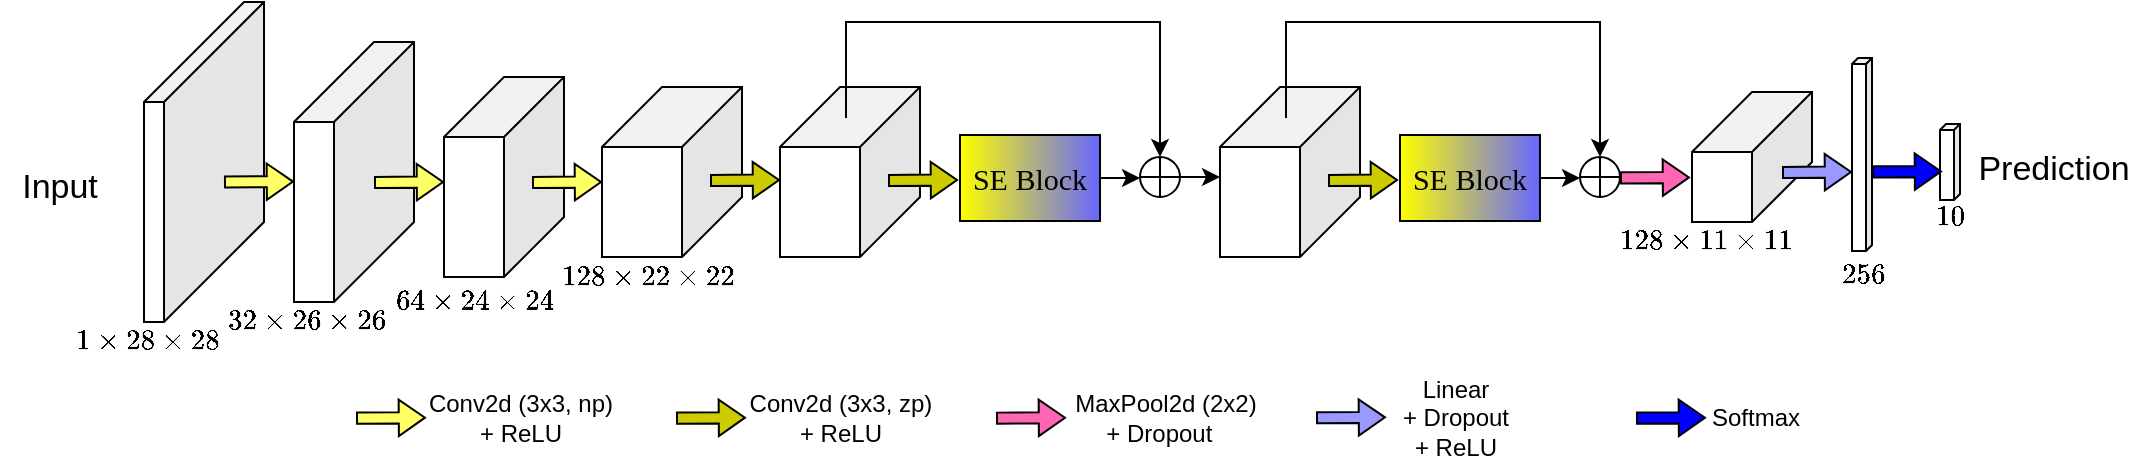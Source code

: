 <mxfile version="24.7.17">
  <diagram name="Page-1" id="o4YWdRMa8K86-Jc2KkDb">
    <mxGraphModel dx="1436" dy="844" grid="1" gridSize="10" guides="1" tooltips="1" connect="1" arrows="1" fold="1" page="1" pageScale="1" pageWidth="1600" pageHeight="1200" math="1" shadow="0">
      <root>
        <mxCell id="0" />
        <mxCell id="1" parent="0" />
        <mxCell id="pO6jRp4aYSnoFD_IeGAb-1" value="" style="shape=cube;whiteSpace=wrap;html=1;boundedLbl=1;backgroundOutline=1;darkOpacity=0.05;darkOpacity2=0.1;size=50;flipH=1;" parent="1" vertex="1">
          <mxGeometry x="402" y="520" width="60" height="160" as="geometry" />
        </mxCell>
        <mxCell id="pO6jRp4aYSnoFD_IeGAb-4" value="" style="shape=cube;whiteSpace=wrap;html=1;boundedLbl=1;backgroundOutline=1;darkOpacity=0.05;darkOpacity2=0.1;size=40;flipH=1;" parent="1" vertex="1">
          <mxGeometry x="477" y="540" width="60" height="130" as="geometry" />
        </mxCell>
        <mxCell id="pO6jRp4aYSnoFD_IeGAb-5" value="" style="shape=cube;whiteSpace=wrap;html=1;boundedLbl=1;backgroundOutline=1;darkOpacity=0.05;darkOpacity2=0.1;size=30;flipH=1;" parent="1" vertex="1">
          <mxGeometry x="552" y="557.5" width="60" height="100" as="geometry" />
        </mxCell>
        <mxCell id="pO6jRp4aYSnoFD_IeGAb-6" value="" style="shape=cube;whiteSpace=wrap;html=1;boundedLbl=1;backgroundOutline=1;darkOpacity=0.05;darkOpacity2=0.1;size=30;flipH=1;" parent="1" vertex="1">
          <mxGeometry x="720" y="562.5" width="70" height="85" as="geometry" />
        </mxCell>
        <mxCell id="pO6jRp4aYSnoFD_IeGAb-10" value="" style="shape=cube;whiteSpace=wrap;html=1;boundedLbl=1;backgroundOutline=1;darkOpacity=0.05;darkOpacity2=0.1;size=30;flipH=1;" parent="1" vertex="1">
          <mxGeometry x="1176" y="565" width="60" height="65" as="geometry" />
        </mxCell>
        <mxCell id="pO6jRp4aYSnoFD_IeGAb-12" value="" style="shape=cube;whiteSpace=wrap;html=1;boundedLbl=1;backgroundOutline=1;darkOpacity=0.05;darkOpacity2=0.1;size=3;flipH=1;" parent="1" vertex="1">
          <mxGeometry x="1256" y="548" width="10" height="96.5" as="geometry" />
        </mxCell>
        <mxCell id="pO6jRp4aYSnoFD_IeGAb-13" value="" style="shape=cube;whiteSpace=wrap;html=1;boundedLbl=1;backgroundOutline=1;darkOpacity=0.05;darkOpacity2=0.1;size=3;flipH=1;" parent="1" vertex="1">
          <mxGeometry x="1300" y="581" width="10" height="38" as="geometry" />
        </mxCell>
        <mxCell id="pO6jRp4aYSnoFD_IeGAb-20" value="" style="shape=flexArrow;endArrow=classic;html=1;rounded=0;width=5.556;endSize=4.038;endWidth=11.63;fillColor=#FFFF66;fillStyle=solid;" parent="1" edge="1">
          <mxGeometry width="50" height="50" relative="1" as="geometry">
            <mxPoint x="442" y="610" as="sourcePoint" />
            <mxPoint x="477" y="609.77" as="targetPoint" />
          </mxGeometry>
        </mxCell>
        <mxCell id="pO6jRp4aYSnoFD_IeGAb-21" value="" style="shape=flexArrow;endArrow=classic;html=1;rounded=0;width=5.556;endSize=4.038;endWidth=11.63;fillColor=#FFFF66;fillStyle=solid;" parent="1" edge="1">
          <mxGeometry width="50" height="50" relative="1" as="geometry">
            <mxPoint x="517" y="610.23" as="sourcePoint" />
            <mxPoint x="552" y="610" as="targetPoint" />
          </mxGeometry>
        </mxCell>
        <mxCell id="pO6jRp4aYSnoFD_IeGAb-23" value="" style="shape=flexArrow;endArrow=classic;html=1;rounded=0;width=5.556;endSize=4.038;endWidth=11.63;fillColor=#CCCC00;fillStyle=solid;" parent="1" edge="1">
          <mxGeometry width="50" height="50" relative="1" as="geometry">
            <mxPoint x="774" y="609.23" as="sourcePoint" />
            <mxPoint x="809" y="609.0" as="targetPoint" />
          </mxGeometry>
        </mxCell>
        <mxCell id="pO6jRp4aYSnoFD_IeGAb-24" value="" style="shape=flexArrow;endArrow=classic;html=1;rounded=0;width=5.556;endSize=4.038;endWidth=11.63;fillColor=#FFFF66;fillStyle=solid;" parent="1" edge="1">
          <mxGeometry width="50" height="50" relative="1" as="geometry">
            <mxPoint x="596" y="610.23" as="sourcePoint" />
            <mxPoint x="631" y="610" as="targetPoint" />
          </mxGeometry>
        </mxCell>
        <mxCell id="pO6jRp4aYSnoFD_IeGAb-29" value="" style="shape=flexArrow;endArrow=classic;html=1;rounded=0;width=5.556;endSize=4.038;endWidth=11.63;fillColor=#9999FF;fillStyle=solid;" parent="1" edge="1">
          <mxGeometry width="50" height="50" relative="1" as="geometry">
            <mxPoint x="1221" y="605.23" as="sourcePoint" />
            <mxPoint x="1256" y="605.0" as="targetPoint" />
          </mxGeometry>
        </mxCell>
        <mxCell id="pO6jRp4aYSnoFD_IeGAb-30" value="" style="shape=flexArrow;endArrow=classic;html=1;rounded=0;width=5.556;endSize=4.038;endWidth=11.63;fillColor=#0000FF;fillStyle=solid;" parent="1" edge="1">
          <mxGeometry width="50" height="50" relative="1" as="geometry">
            <mxPoint x="1266" y="604.94" as="sourcePoint" />
            <mxPoint x="1301" y="604.71" as="targetPoint" />
          </mxGeometry>
        </mxCell>
        <mxCell id="pO6jRp4aYSnoFD_IeGAb-32" value="&lt;font face=&quot;Times New Roman&quot; style=&quot;font-size: 14px;&quot;&gt;$$1 \times 28 \times 28$$&lt;/font&gt;" style="text;html=1;align=center;verticalAlign=middle;whiteSpace=wrap;rounded=0;fontSize=14;" parent="1" vertex="1">
          <mxGeometry x="360" y="680" width="87" height="20" as="geometry" />
        </mxCell>
        <mxCell id="pO6jRp4aYSnoFD_IeGAb-36" style="edgeStyle=orthogonalEdgeStyle;rounded=0;orthogonalLoop=1;jettySize=auto;html=1;exitX=1;exitY=0.5;exitDx=0;exitDy=0;entryX=0;entryY=0.5;entryDx=0;entryDy=0;" parent="1" source="pO6jRp4aYSnoFD_IeGAb-33" target="pO6jRp4aYSnoFD_IeGAb-38" edge="1">
          <mxGeometry relative="1" as="geometry">
            <mxPoint x="910" y="608.048" as="targetPoint" />
          </mxGeometry>
        </mxCell>
        <mxCell id="pO6jRp4aYSnoFD_IeGAb-33" value="&lt;font style=&quot;font-size: 15px;&quot; face=&quot;Times New Roman&quot;&gt;SE Block&lt;/font&gt;" style="rounded=0;whiteSpace=wrap;html=1;gradientColor=#6666FF;gradientDirection=east;fillColor=#FFFF00;" parent="1" vertex="1">
          <mxGeometry x="810" y="586.5" width="70" height="43" as="geometry" />
        </mxCell>
        <mxCell id="pO6jRp4aYSnoFD_IeGAb-41" style="edgeStyle=orthogonalEdgeStyle;rounded=0;orthogonalLoop=1;jettySize=auto;html=1;" parent="1" source="pO6jRp4aYSnoFD_IeGAb-38" edge="1">
          <mxGeometry relative="1" as="geometry">
            <mxPoint x="940" y="607.5" as="targetPoint" />
          </mxGeometry>
        </mxCell>
        <mxCell id="pO6jRp4aYSnoFD_IeGAb-38" value="" style="shape=orEllipse;perimeter=ellipsePerimeter;whiteSpace=wrap;html=1;backgroundOutline=1;" parent="1" vertex="1">
          <mxGeometry x="900" y="597.5" width="20" height="20" as="geometry" />
        </mxCell>
        <mxCell id="pO6jRp4aYSnoFD_IeGAb-40" value="" style="endArrow=classic;html=1;rounded=0;entryX=0.5;entryY=0;entryDx=0;entryDy=0;" parent="1" target="pO6jRp4aYSnoFD_IeGAb-38" edge="1">
          <mxGeometry width="50" height="50" relative="1" as="geometry">
            <mxPoint x="753" y="578" as="sourcePoint" />
            <mxPoint x="930" y="520" as="targetPoint" />
            <Array as="points">
              <mxPoint x="753" y="530" />
              <mxPoint x="910" y="530" />
            </Array>
          </mxGeometry>
        </mxCell>
        <mxCell id="pO6jRp4aYSnoFD_IeGAb-42" value="" style="shape=cube;whiteSpace=wrap;html=1;boundedLbl=1;backgroundOutline=1;darkOpacity=0.05;darkOpacity2=0.1;size=30;flipH=1;" parent="1" vertex="1">
          <mxGeometry x="940" y="562.5" width="70" height="85" as="geometry" />
        </mxCell>
        <mxCell id="pO6jRp4aYSnoFD_IeGAb-43" value="" style="shape=flexArrow;endArrow=classic;html=1;rounded=0;width=5.556;endSize=4.038;endWidth=11.63;fillColor=#CCCC00;fillStyle=solid;" parent="1" edge="1">
          <mxGeometry width="50" height="50" relative="1" as="geometry">
            <mxPoint x="994" y="609.23" as="sourcePoint" />
            <mxPoint x="1029" y="609.0" as="targetPoint" />
          </mxGeometry>
        </mxCell>
        <mxCell id="pO6jRp4aYSnoFD_IeGAb-44" style="edgeStyle=orthogonalEdgeStyle;rounded=0;orthogonalLoop=1;jettySize=auto;html=1;exitX=1;exitY=0.5;exitDx=0;exitDy=0;entryX=0;entryY=0.5;entryDx=0;entryDy=0;" parent="1" source="pO6jRp4aYSnoFD_IeGAb-45" target="pO6jRp4aYSnoFD_IeGAb-46" edge="1">
          <mxGeometry relative="1" as="geometry">
            <mxPoint x="1130" y="608.048" as="targetPoint" />
          </mxGeometry>
        </mxCell>
        <mxCell id="pO6jRp4aYSnoFD_IeGAb-45" value="&lt;font style=&quot;font-size: 15px;&quot; face=&quot;Times New Roman&quot;&gt;SE Block&lt;/font&gt;" style="rounded=0;whiteSpace=wrap;html=1;gradientColor=#6666FF;gradientDirection=east;fillColor=#FFFF00;" parent="1" vertex="1">
          <mxGeometry x="1030" y="586.5" width="70" height="43" as="geometry" />
        </mxCell>
        <mxCell id="pO6jRp4aYSnoFD_IeGAb-46" value="" style="shape=orEllipse;perimeter=ellipsePerimeter;whiteSpace=wrap;html=1;backgroundOutline=1;" parent="1" vertex="1">
          <mxGeometry x="1120" y="597.5" width="20" height="20" as="geometry" />
        </mxCell>
        <mxCell id="pO6jRp4aYSnoFD_IeGAb-47" value="" style="endArrow=classic;html=1;rounded=0;entryX=0.5;entryY=0;entryDx=0;entryDy=0;" parent="1" target="pO6jRp4aYSnoFD_IeGAb-46" edge="1">
          <mxGeometry width="50" height="50" relative="1" as="geometry">
            <mxPoint x="973" y="578" as="sourcePoint" />
            <mxPoint x="1150" y="520" as="targetPoint" />
            <Array as="points">
              <mxPoint x="973" y="530" />
              <mxPoint x="1130" y="530" />
            </Array>
          </mxGeometry>
        </mxCell>
        <mxCell id="pO6jRp4aYSnoFD_IeGAb-50" value="" style="shape=cube;whiteSpace=wrap;html=1;boundedLbl=1;backgroundOutline=1;darkOpacity=0.05;darkOpacity2=0.1;size=30;flipH=1;" parent="1" vertex="1">
          <mxGeometry x="631" y="562.5" width="70" height="85" as="geometry" />
        </mxCell>
        <mxCell id="pO6jRp4aYSnoFD_IeGAb-51" value="" style="shape=flexArrow;endArrow=classic;html=1;rounded=0;width=5.556;endSize=4.038;endWidth=11.63;fillColor=#CCCC00;fillStyle=solid;" parent="1" edge="1">
          <mxGeometry width="50" height="50" relative="1" as="geometry">
            <mxPoint x="685" y="609.23" as="sourcePoint" />
            <mxPoint x="720" y="609.0" as="targetPoint" />
          </mxGeometry>
        </mxCell>
        <mxCell id="sG5wj0z9XJg78Puwtbhp-2" value="&lt;font face=&quot;Times New Roman&quot; style=&quot;font-size: 14px;&quot;&gt;$$32 \times 26 \times 26$$&lt;/font&gt;" style="text;html=1;align=center;verticalAlign=middle;whiteSpace=wrap;rounded=0;fontSize=14;" vertex="1" parent="1">
          <mxGeometry x="437" y="670" width="94" height="20" as="geometry" />
        </mxCell>
        <mxCell id="sG5wj0z9XJg78Puwtbhp-3" value="&lt;font face=&quot;Times New Roman&quot; style=&quot;font-size: 14px;&quot;&gt;$$64 \times 24 \times 24$$&lt;/font&gt;" style="text;html=1;align=center;verticalAlign=middle;whiteSpace=wrap;rounded=0;fontSize=14;" vertex="1" parent="1">
          <mxGeometry x="524" y="660" width="87" height="20" as="geometry" />
        </mxCell>
        <mxCell id="sG5wj0z9XJg78Puwtbhp-4" value="&lt;font face=&quot;Times New Roman&quot; style=&quot;font-size: 14px;&quot;&gt;$$128 \times 22 \times 22$$&lt;/font&gt;" style="text;html=1;align=center;verticalAlign=middle;whiteSpace=wrap;rounded=0;fontSize=14;" vertex="1" parent="1">
          <mxGeometry x="611" y="647.5" width="87" height="20" as="geometry" />
        </mxCell>
        <mxCell id="sG5wj0z9XJg78Puwtbhp-5" value="&lt;font face=&quot;Times New Roman&quot; style=&quot;font-size: 14px;&quot;&gt;$$128 \times 11 \times 11$$&lt;/font&gt;" style="text;html=1;align=center;verticalAlign=middle;whiteSpace=wrap;rounded=0;fontSize=14;" vertex="1" parent="1">
          <mxGeometry x="1140" y="630" width="87" height="20" as="geometry" />
        </mxCell>
        <mxCell id="sG5wj0z9XJg78Puwtbhp-6" value="&lt;font face=&quot;Times New Roman&quot; style=&quot;font-size: 14px;&quot;&gt;$$256$$&lt;/font&gt;" style="text;html=1;align=center;verticalAlign=middle;whiteSpace=wrap;rounded=0;fontSize=14;" vertex="1" parent="1">
          <mxGeometry x="1247.5" y="647" width="27" height="20" as="geometry" />
        </mxCell>
        <mxCell id="sG5wj0z9XJg78Puwtbhp-8" value="&lt;font face=&quot;Times New Roman&quot; style=&quot;font-size: 14px;&quot;&gt;$$10$$&lt;/font&gt;" style="text;html=1;align=center;verticalAlign=middle;whiteSpace=wrap;rounded=0;fontSize=14;" vertex="1" parent="1">
          <mxGeometry x="1291.5" y="617.5" width="27" height="20" as="geometry" />
        </mxCell>
        <mxCell id="sG5wj0z9XJg78Puwtbhp-10" value="" style="shape=flexArrow;endArrow=classic;html=1;rounded=0;width=5.556;endSize=4.038;endWidth=11.63;fillColor=#FF66B3;fillStyle=solid;" edge="1" parent="1">
          <mxGeometry width="50" height="50" relative="1" as="geometry">
            <mxPoint x="1140" y="607.94" as="sourcePoint" />
            <mxPoint x="1175" y="607.71" as="targetPoint" />
          </mxGeometry>
        </mxCell>
        <mxCell id="sG5wj0z9XJg78Puwtbhp-12" value="&lt;font style=&quot;font-size: 17px;&quot;&gt;Input&lt;/font&gt;" style="text;html=1;align=center;verticalAlign=middle;whiteSpace=wrap;rounded=0;fontFamily=Helvetica;" vertex="1" parent="1">
          <mxGeometry x="330" y="597.5" width="60" height="30" as="geometry" />
        </mxCell>
        <mxCell id="sG5wj0z9XJg78Puwtbhp-14" value="&lt;font style=&quot;font-size: 17px;&quot;&gt;Prediction&lt;/font&gt;" style="text;html=1;align=center;verticalAlign=middle;whiteSpace=wrap;rounded=0;fontFamily=Helvetica;" vertex="1" parent="1">
          <mxGeometry x="1318.5" y="589" width="75.5" height="30" as="geometry" />
        </mxCell>
        <mxCell id="sG5wj0z9XJg78Puwtbhp-23" value="" style="group" vertex="1" connectable="0" parent="1">
          <mxGeometry x="508" y="713" width="130" height="30" as="geometry" />
        </mxCell>
        <mxCell id="sG5wj0z9XJg78Puwtbhp-15" value="" style="shape=flexArrow;endArrow=classic;html=1;rounded=0;width=5.556;endSize=4.038;endWidth=11.63;fillColor=#FFFF66;fillStyle=solid;" edge="1" parent="sG5wj0z9XJg78Puwtbhp-23">
          <mxGeometry width="50" height="50" relative="1" as="geometry">
            <mxPoint y="15.06" as="sourcePoint" />
            <mxPoint x="35" y="14.83" as="targetPoint" />
          </mxGeometry>
        </mxCell>
        <mxCell id="sG5wj0z9XJg78Puwtbhp-21" value="Conv2d (3x3, np)&lt;div&gt;+ ReLU&lt;/div&gt;" style="text;html=1;align=center;verticalAlign=middle;whiteSpace=wrap;rounded=0;fontSize=12;" vertex="1" parent="sG5wj0z9XJg78Puwtbhp-23">
          <mxGeometry x="35" width="95" height="30" as="geometry" />
        </mxCell>
        <mxCell id="sG5wj0z9XJg78Puwtbhp-24" value="" style="group" vertex="1" connectable="0" parent="1">
          <mxGeometry x="668" y="713" width="130" height="30" as="geometry" />
        </mxCell>
        <mxCell id="sG5wj0z9XJg78Puwtbhp-17" value="" style="shape=flexArrow;endArrow=classic;html=1;rounded=0;width=5.556;endSize=4.038;endWidth=11.63;fillColor=#CCCC00;fillStyle=solid;" edge="1" parent="sG5wj0z9XJg78Puwtbhp-24">
          <mxGeometry width="50" height="50" relative="1" as="geometry">
            <mxPoint y="15.06" as="sourcePoint" />
            <mxPoint x="35" y="14.83" as="targetPoint" />
          </mxGeometry>
        </mxCell>
        <mxCell id="sG5wj0z9XJg78Puwtbhp-22" value="Conv2d (3x3, zp)&lt;div style=&quot;font-size: 12px;&quot;&gt;+ ReLU&lt;/div&gt;" style="text;html=1;align=center;verticalAlign=middle;whiteSpace=wrap;rounded=0;fontSize=12;" vertex="1" parent="sG5wj0z9XJg78Puwtbhp-24">
          <mxGeometry x="35" width="95" height="30" as="geometry" />
        </mxCell>
        <mxCell id="sG5wj0z9XJg78Puwtbhp-29" value="" style="group" vertex="1" connectable="0" parent="1">
          <mxGeometry x="828" y="713" width="135" height="30" as="geometry" />
        </mxCell>
        <mxCell id="sG5wj0z9XJg78Puwtbhp-18" value="" style="shape=flexArrow;endArrow=classic;html=1;rounded=0;width=5.556;endSize=4.038;endWidth=11.63;fillColor=#FF66B3;fillStyle=solid;" edge="1" parent="sG5wj0z9XJg78Puwtbhp-29">
          <mxGeometry width="50" height="50" relative="1" as="geometry">
            <mxPoint y="15.09" as="sourcePoint" />
            <mxPoint x="35" y="14.86" as="targetPoint" />
          </mxGeometry>
        </mxCell>
        <mxCell id="sG5wj0z9XJg78Puwtbhp-25" value="MaxPool2d (2x2)&lt;div&gt;+ Dropout&lt;span style=&quot;background-color: initial;&quot;&gt;&amp;nbsp;&amp;nbsp;&lt;/span&gt;&lt;/div&gt;" style="text;html=1;align=center;verticalAlign=middle;whiteSpace=wrap;rounded=0;fontSize=12;" vertex="1" parent="sG5wj0z9XJg78Puwtbhp-29">
          <mxGeometry x="35" width="100" height="30" as="geometry" />
        </mxCell>
        <mxCell id="sG5wj0z9XJg78Puwtbhp-30" value="" style="group" vertex="1" connectable="0" parent="1">
          <mxGeometry x="988" y="706" width="105" height="44" as="geometry" />
        </mxCell>
        <mxCell id="sG5wj0z9XJg78Puwtbhp-19" value="" style="shape=flexArrow;endArrow=classic;html=1;rounded=0;width=5.556;endSize=4.038;endWidth=11.63;fillColor=#9999FF;fillStyle=solid;" edge="1" parent="sG5wj0z9XJg78Puwtbhp-30">
          <mxGeometry width="50" height="50" relative="1" as="geometry">
            <mxPoint y="21.89" as="sourcePoint" />
            <mxPoint x="35" y="21.66" as="targetPoint" />
          </mxGeometry>
        </mxCell>
        <mxCell id="sG5wj0z9XJg78Puwtbhp-27" value="Linear&lt;div&gt;+ Dropout&lt;/div&gt;&lt;div&gt;+ ReLU&lt;/div&gt;" style="text;html=1;align=center;verticalAlign=middle;whiteSpace=wrap;rounded=0;fontSize=12;" vertex="1" parent="sG5wj0z9XJg78Puwtbhp-30">
          <mxGeometry x="35" width="70" height="44" as="geometry" />
        </mxCell>
        <mxCell id="sG5wj0z9XJg78Puwtbhp-32" value="" style="group" vertex="1" connectable="0" parent="1">
          <mxGeometry x="1148" y="713" width="85" height="30" as="geometry" />
        </mxCell>
        <mxCell id="sG5wj0z9XJg78Puwtbhp-20" value="" style="shape=flexArrow;endArrow=classic;html=1;rounded=0;width=5.556;endSize=4.038;endWidth=11.63;fillColor=#0000FF;fillStyle=solid;" edge="1" parent="sG5wj0z9XJg78Puwtbhp-32">
          <mxGeometry width="50" height="50" relative="1" as="geometry">
            <mxPoint y="15.06" as="sourcePoint" />
            <mxPoint x="35" y="14.83" as="targetPoint" />
          </mxGeometry>
        </mxCell>
        <mxCell id="sG5wj0z9XJg78Puwtbhp-31" value="Softmax" style="text;html=1;align=center;verticalAlign=middle;whiteSpace=wrap;rounded=0;fontSize=12;" vertex="1" parent="sG5wj0z9XJg78Puwtbhp-32">
          <mxGeometry x="35" width="50" height="30" as="geometry" />
        </mxCell>
      </root>
    </mxGraphModel>
  </diagram>
</mxfile>

